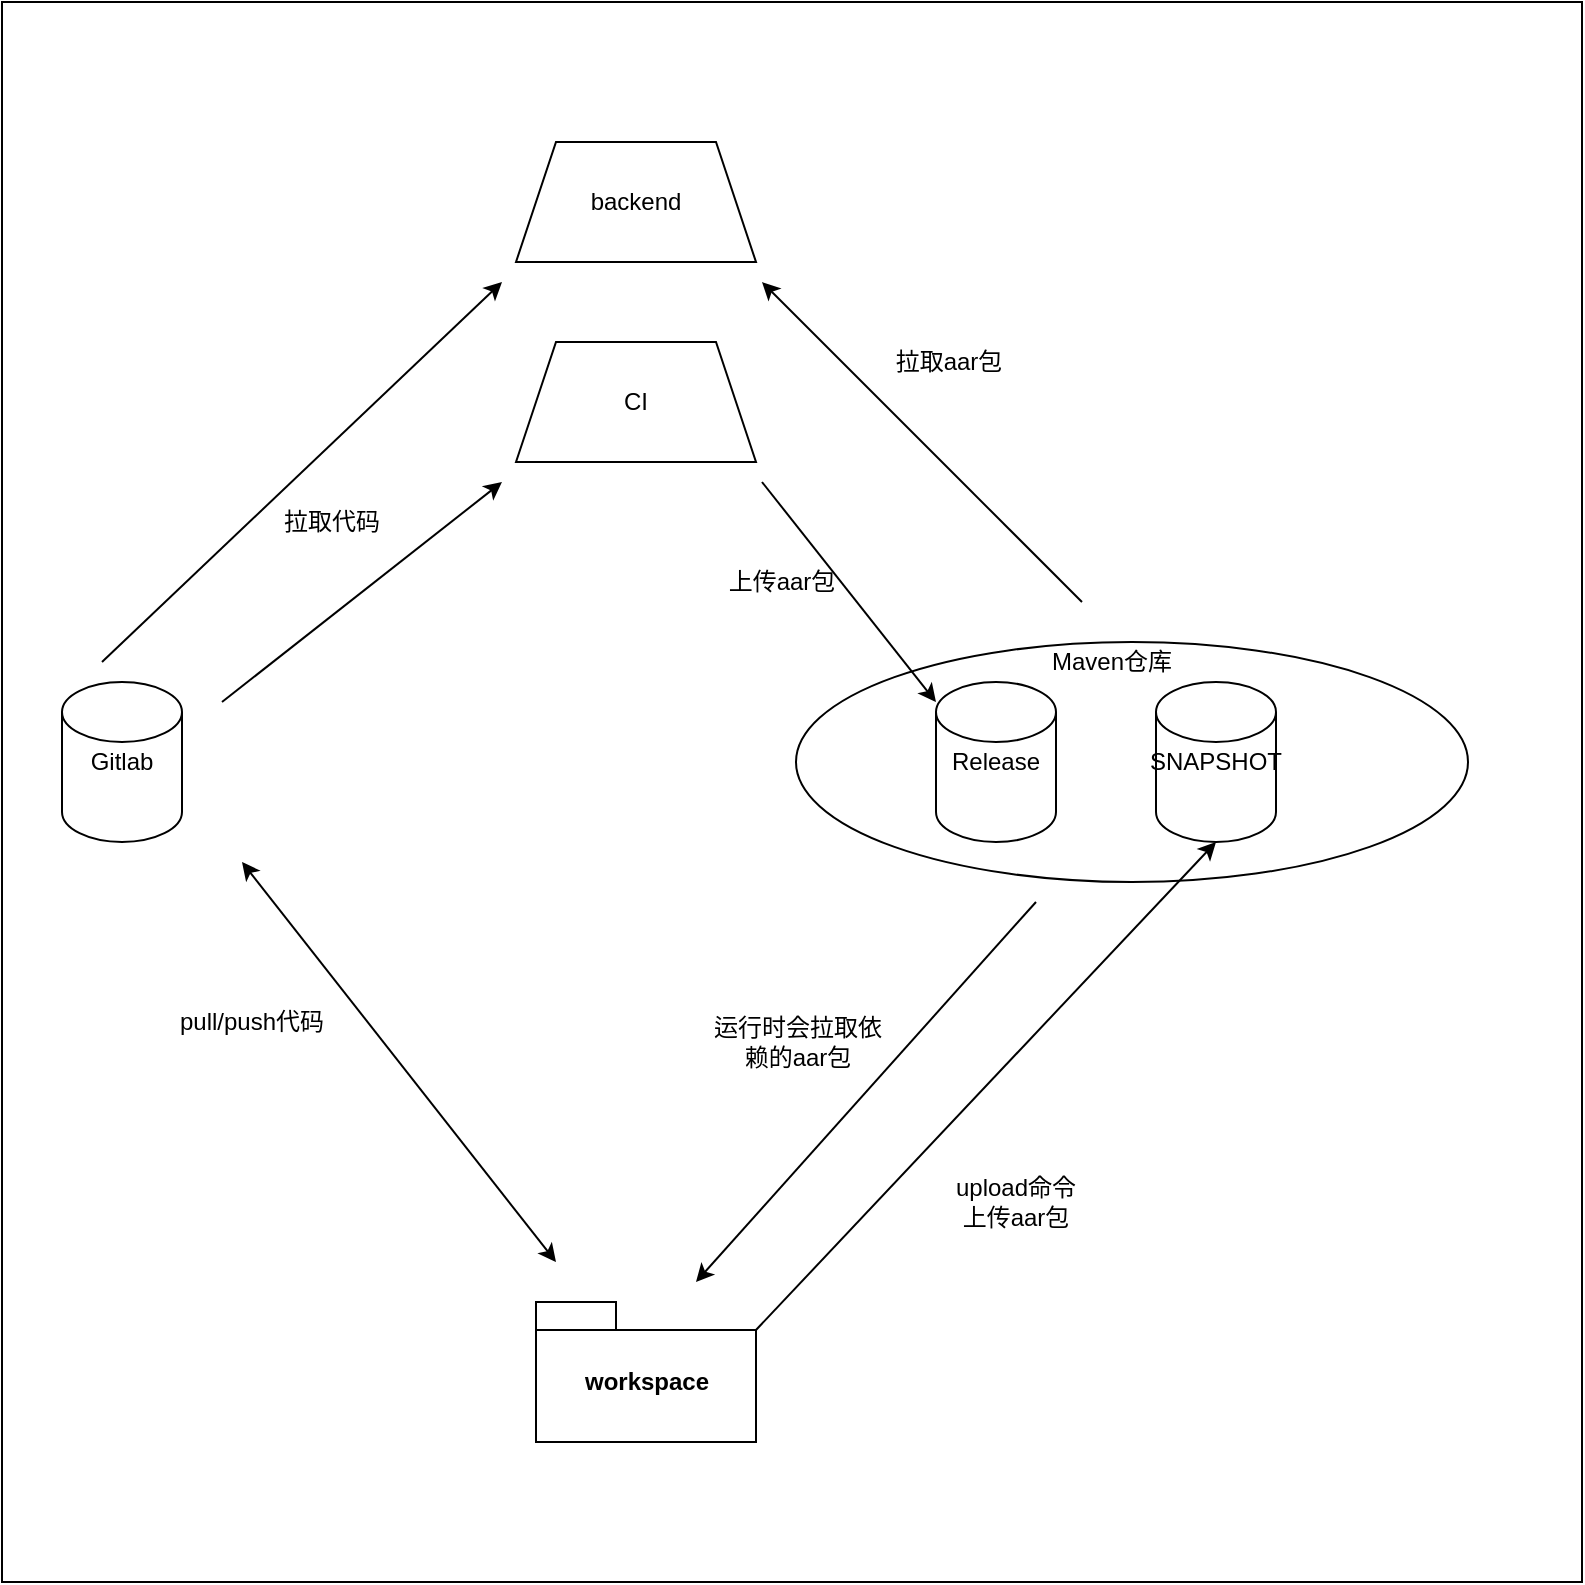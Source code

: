 <mxfile version="13.6.5" type="github">
  <diagram id="nkL6rd734fifXC6inKpp" name="Page-1">
    <mxGraphModel dx="1005" dy="768" grid="1" gridSize="10" guides="1" tooltips="1" connect="1" arrows="1" fold="1" page="1" pageScale="1" pageWidth="827" pageHeight="1169" math="0" shadow="0">
      <root>
        <mxCell id="0" />
        <mxCell id="1" parent="0" />
        <mxCell id="Y0ZhOak-xV-AbiDTGlnk-5" value="" style="whiteSpace=wrap;html=1;aspect=fixed;" vertex="1" parent="1">
          <mxGeometry x="20" y="30" width="790" height="790" as="geometry" />
        </mxCell>
        <mxCell id="ckzIeAeVdmB4fhRORM2E-3" value="" style="ellipse;whiteSpace=wrap;html=1;" parent="1" vertex="1">
          <mxGeometry x="417" y="350" width="336" height="120" as="geometry" />
        </mxCell>
        <mxCell id="ckzIeAeVdmB4fhRORM2E-1" value="Release" style="shape=cylinder2;whiteSpace=wrap;html=1;boundedLbl=1;backgroundOutline=1;size=15;" parent="1" vertex="1">
          <mxGeometry x="487" y="370" width="60" height="80" as="geometry" />
        </mxCell>
        <mxCell id="ckzIeAeVdmB4fhRORM2E-2" value="SNAPSHOT" style="shape=cylinder2;whiteSpace=wrap;html=1;boundedLbl=1;backgroundOutline=1;size=15;" parent="1" vertex="1">
          <mxGeometry x="597" y="370" width="60" height="80" as="geometry" />
        </mxCell>
        <mxCell id="ckzIeAeVdmB4fhRORM2E-4" value="Gitlab" style="shape=cylinder2;whiteSpace=wrap;html=1;boundedLbl=1;backgroundOutline=1;size=15;" parent="1" vertex="1">
          <mxGeometry x="50" y="370" width="60" height="80" as="geometry" />
        </mxCell>
        <mxCell id="ckzIeAeVdmB4fhRORM2E-5" value="workspace" style="shape=folder;fontStyle=1;spacingTop=10;tabWidth=40;tabHeight=14;tabPosition=left;html=1;" parent="1" vertex="1">
          <mxGeometry x="287" y="680" width="110" height="70" as="geometry" />
        </mxCell>
        <mxCell id="ckzIeAeVdmB4fhRORM2E-7" value="CI" style="shape=trapezoid;perimeter=trapezoidPerimeter;whiteSpace=wrap;html=1;fixedSize=1;" parent="1" vertex="1">
          <mxGeometry x="277" y="200" width="120" height="60" as="geometry" />
        </mxCell>
        <mxCell id="ckzIeAeVdmB4fhRORM2E-8" value="" style="endArrow=classic;startArrow=classic;html=1;" parent="1" edge="1">
          <mxGeometry width="50" height="50" relative="1" as="geometry">
            <mxPoint x="297" y="660" as="sourcePoint" />
            <mxPoint x="140" y="460" as="targetPoint" />
          </mxGeometry>
        </mxCell>
        <mxCell id="ckzIeAeVdmB4fhRORM2E-10" value="" style="endArrow=classic;html=1;exitX=0;exitY=0;exitDx=110;exitDy=14;exitPerimeter=0;" parent="1" source="ckzIeAeVdmB4fhRORM2E-5" edge="1">
          <mxGeometry width="50" height="50" relative="1" as="geometry">
            <mxPoint x="525.462" y="570" as="sourcePoint" />
            <mxPoint x="627" y="450" as="targetPoint" />
          </mxGeometry>
        </mxCell>
        <mxCell id="ckzIeAeVdmB4fhRORM2E-15" value="upload命令&lt;br&gt;上传aar包" style="text;html=1;strokeColor=none;fillColor=none;align=center;verticalAlign=middle;whiteSpace=wrap;rounded=0;" parent="1" vertex="1">
          <mxGeometry x="477" y="610" width="100" height="40" as="geometry" />
        </mxCell>
        <mxCell id="ckzIeAeVdmB4fhRORM2E-17" value="" style="endArrow=classic;html=1;" parent="1" edge="1">
          <mxGeometry width="50" height="50" relative="1" as="geometry">
            <mxPoint x="537" y="480" as="sourcePoint" />
            <mxPoint x="367" y="670" as="targetPoint" />
          </mxGeometry>
        </mxCell>
        <mxCell id="ckzIeAeVdmB4fhRORM2E-18" value="Maven仓库" style="text;html=1;strokeColor=none;fillColor=none;align=center;verticalAlign=middle;whiteSpace=wrap;rounded=0;" parent="1" vertex="1">
          <mxGeometry x="530" y="350" width="90" height="20" as="geometry" />
        </mxCell>
        <mxCell id="ckzIeAeVdmB4fhRORM2E-19" value="" style="endArrow=classic;html=1;" parent="1" edge="1">
          <mxGeometry width="50" height="50" relative="1" as="geometry">
            <mxPoint x="130" y="380" as="sourcePoint" />
            <mxPoint x="270" y="270" as="targetPoint" />
          </mxGeometry>
        </mxCell>
        <mxCell id="ckzIeAeVdmB4fhRORM2E-21" value="拉取代码" style="text;html=1;strokeColor=none;fillColor=none;align=center;verticalAlign=middle;whiteSpace=wrap;rounded=0;" parent="1" vertex="1">
          <mxGeometry x="150" y="280" width="70" height="20" as="geometry" />
        </mxCell>
        <mxCell id="ckzIeAeVdmB4fhRORM2E-22" value="" style="endArrow=classic;html=1;" parent="1" edge="1">
          <mxGeometry width="50" height="50" relative="1" as="geometry">
            <mxPoint x="400" y="270" as="sourcePoint" />
            <mxPoint x="487" y="380" as="targetPoint" />
          </mxGeometry>
        </mxCell>
        <mxCell id="ckzIeAeVdmB4fhRORM2E-23" value="上传aar包" style="text;html=1;strokeColor=none;fillColor=none;align=center;verticalAlign=middle;whiteSpace=wrap;rounded=0;" parent="1" vertex="1">
          <mxGeometry x="370" y="310" width="80" height="20" as="geometry" />
        </mxCell>
        <mxCell id="ckzIeAeVdmB4fhRORM2E-24" value="pull/push代码" style="text;html=1;strokeColor=none;fillColor=none;align=center;verticalAlign=middle;whiteSpace=wrap;rounded=0;" parent="1" vertex="1">
          <mxGeometry x="100" y="530" width="90" height="20" as="geometry" />
        </mxCell>
        <mxCell id="ckzIeAeVdmB4fhRORM2E-25" value="运行时会拉取依赖的aar包" style="text;html=1;strokeColor=none;fillColor=none;align=center;verticalAlign=middle;whiteSpace=wrap;rounded=0;" parent="1" vertex="1">
          <mxGeometry x="370" y="530" width="96" height="40" as="geometry" />
        </mxCell>
        <mxCell id="ckzIeAeVdmB4fhRORM2E-26" value="backend" style="shape=trapezoid;perimeter=trapezoidPerimeter;whiteSpace=wrap;html=1;fixedSize=1;" parent="1" vertex="1">
          <mxGeometry x="277" y="100" width="120" height="60" as="geometry" />
        </mxCell>
        <mxCell id="ckzIeAeVdmB4fhRORM2E-29" value="拉取aar包" style="text;html=1;strokeColor=none;fillColor=none;align=center;verticalAlign=middle;whiteSpace=wrap;rounded=0;" parent="1" vertex="1">
          <mxGeometry x="457" y="200" width="73" height="20" as="geometry" />
        </mxCell>
        <mxCell id="ckzIeAeVdmB4fhRORM2E-30" value="" style="endArrow=classic;html=1;" parent="1" edge="1">
          <mxGeometry width="50" height="50" relative="1" as="geometry">
            <mxPoint x="560" y="330" as="sourcePoint" />
            <mxPoint x="400" y="170" as="targetPoint" />
          </mxGeometry>
        </mxCell>
        <mxCell id="Y0ZhOak-xV-AbiDTGlnk-3" value="" style="endArrow=classic;html=1;" edge="1" parent="1">
          <mxGeometry width="50" height="50" relative="1" as="geometry">
            <mxPoint x="70" y="360" as="sourcePoint" />
            <mxPoint x="270" y="170" as="targetPoint" />
          </mxGeometry>
        </mxCell>
      </root>
    </mxGraphModel>
  </diagram>
</mxfile>
